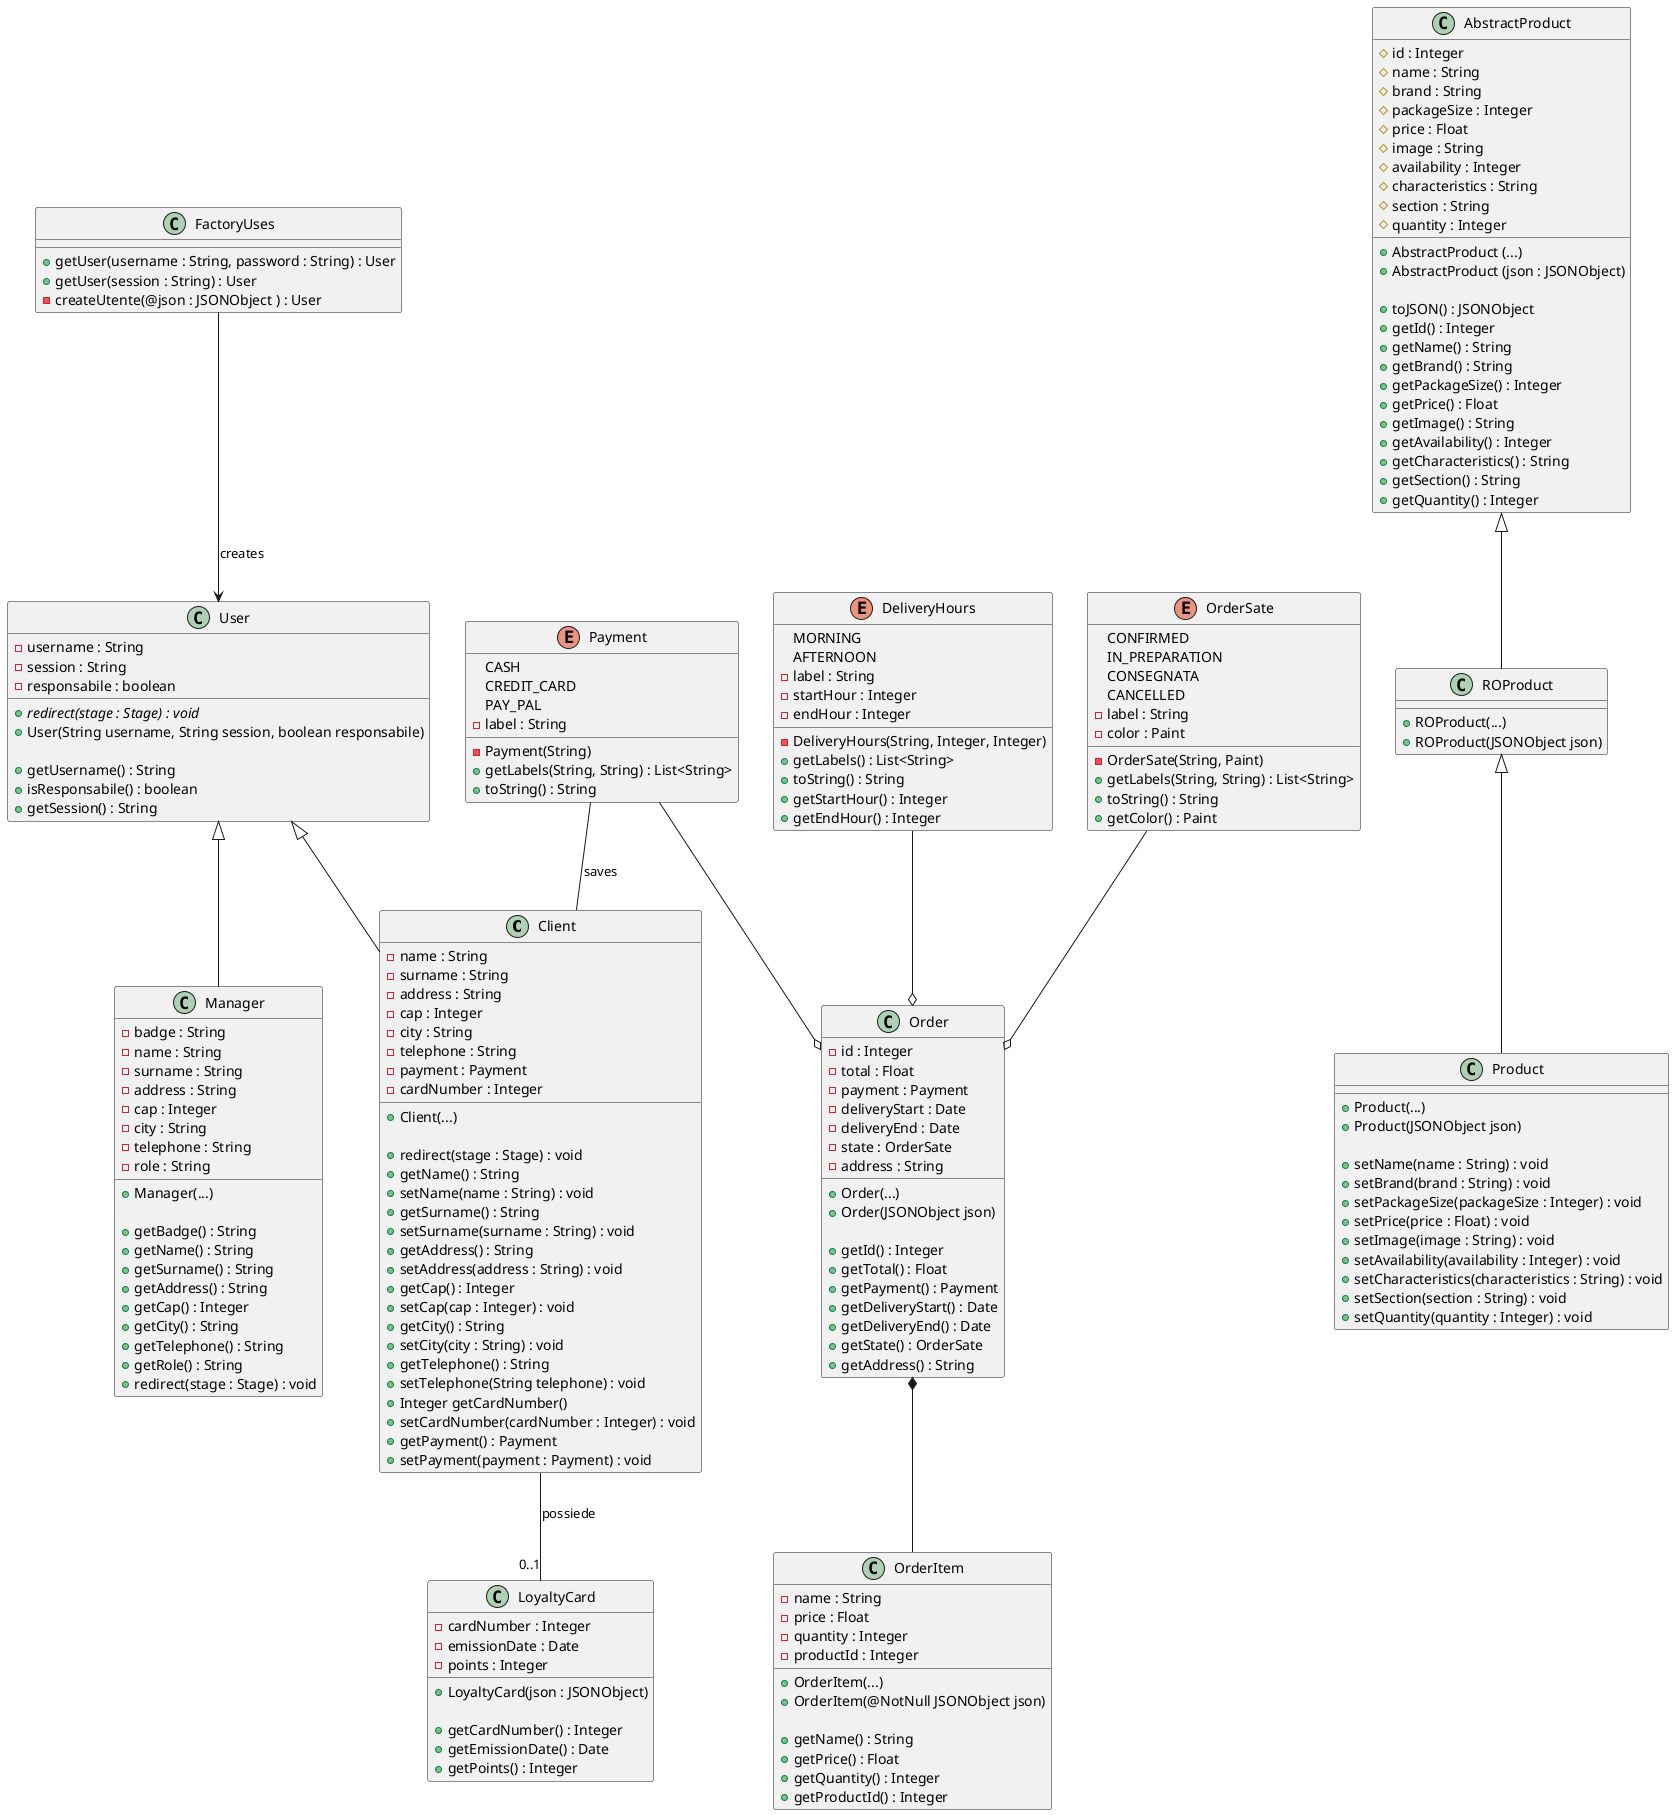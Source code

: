 @startuml

class Client extends User{
    - name : String
    - surname : String
    - address : String
    - cap : Integer
    - city : String 
    - telephone : String
    - payment : Payment 
    - cardNumber : Integer 

    + Client(...)
    
    + redirect(stage : Stage) : void
    + getName() : String
    + setName(name : String) : void
    + getSurname() : String
    + setSurname(surname : String) : void
    + getAddress() : String
    + setAddress(address : String) : void
    + getCap() : Integer
    + setCap(cap : Integer) : void
    + getCity() : String
    + setCity(city : String) : void
    + getTelephone() : String
    + setTelephone(String telephone) : void
    + Integer getCardNumber() 
    + setCardNumber(cardNumber : Integer) : void
    + getPayment() : Payment
    + setPayment(payment : Payment) : void
}

class LoyaltyCard{
    - cardNumber : Integer
    - emissionDate : Date
    - points : Integer
    
    + LoyaltyCard(json : JSONObject) 
    
    + getCardNumber() : Integer
    + getEmissionDate() : Date
    + getPoints() : Integer
}

class User{
    + {abstract} redirect(stage : Stage) : void
    - username : String
    - session : String
    - responsabile : boolean
    
    + User(String username, String session, boolean responsabile)

    + getUsername() : String
    + isResponsabile() : boolean
    + getSession() : String
}


class Manager extends User {
    - badge : String
    - name : String
    - surname : String
    - address : String
    - cap : Integer
    - city : String
    - telephone : String
    - role : String
    
    + Manager(...)
    
    + getBadge() : String
    + getName() : String 
    + getSurname() : String
    + getAddress() : String
    + getCap() : Integer
    + getCity() : String
    + getTelephone() : String
    + getRole() : String
    + redirect(stage : Stage) : void
}

class Order{
    - id : Integer
    - total : Float
    - payment : Payment
    - deliveryStart : Date
    - deliveryEnd : Date
    - state : OrderSate
    - address : String
    
    + Order(...)
    + Order(JSONObject json) 
    
    + getId() : Integer
    + getTotal() : Float
    + getPayment() : Payment
    + getDeliveryStart() : Date
    + getDeliveryEnd() : Date
    + getState() : OrderSate
    + getAddress() : String

}

class OrderItem{
    - name : String
    - price : Float
    - quantity : Integer
    - productId : Integer
    
    + OrderItem(...) 
    + OrderItem(@NotNull JSONObject json) 
    
    + getName() : String
    + getPrice() : Float
    + getQuantity() : Integer
    + getProductId() : Integer
}

class AbstractProduct{
    # id : Integer 
    # name : String
    # brand : String 
    # packageSize : Integer
    # price : Float
    # image : String
    # availability : Integer
    # characteristics : String
    # section : String
    # quantity : Integer

    + AbstractProduct (...)   
    + AbstractProduct (json : JSONObject)
    
    + toJSON() : JSONObject
    + getId() : Integer
    + getName() : String
    + getBrand() : String
    + getPackageSize() : Integer
    + getPrice() : Float
    + getImage() : String
    + getAvailability() : Integer
    + getCharacteristics() : String
    + getSection() : String
    + getQuantity() : Integer

}


class ROProduct extends AbstractProduct{

    + ROProduct(...)
    + ROProduct(JSONObject json)

}

class Product extends ROProduct{
    
    + Product(...)
    + Product(JSONObject json)
    
    + setName(name : String) : void
    + setBrand(brand : String) : void
    + setPackageSize(packageSize : Integer) : void
    + setPrice(price : Float) : void 
    + setImage(image : String) : void
    + setAvailability(availability : Integer) : void
    + setCharacteristics(characteristics : String) : void 
    + setSection(section : String) : void 
    + setQuantity(quantity : Integer) : void
}

enum DeliveryHours {
  MORNING
  AFTERNOON
  - DeliveryHours(String, Integer, Integer)
  - label : String 
  - startHour : Integer 
  - endHour : Integer 
  + getLabels() : List<String>
  + toString() : String
  + getStartHour() : Integer
  + getEndHour() : Integer
}

enum OrderSate {
  CONFIRMED
  IN_PREPARATION
  CONSEGNATA
  CANCELLED
  - OrderSate(String, Paint)
  - label : String
  - color : Paint 
  + getLabels(String, String) : List<String>
  + toString() : String
  + getColor() : Paint
}

enum Payment {
  CASH
  CREDIT_CARD
  PAY_PAL
  - Payment(String)
  - label : String
  + getLabels(String, String) : List<String>
  + toString() : String
}

class FactoryUses{
    + getUser(username : String, password : String) : User
    + getUser(session : String) : User
    - createUtente(@json : JSONObject ) : User
}

FactoryUses-->User : creates

Payment --  Client : saves
Client -- "0..1" LoyaltyCard : possiede
Order *-- OrderItem
DeliveryHours --o Order
OrderSate --o Order
Payment --o Order

@enduml
